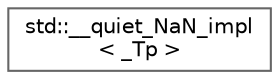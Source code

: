 digraph "Graphical Class Hierarchy"
{
 // LATEX_PDF_SIZE
  bgcolor="transparent";
  edge [fontname=Helvetica,fontsize=10,labelfontname=Helvetica,labelfontsize=10];
  node [fontname=Helvetica,fontsize=10,shape=box,height=0.2,width=0.4];
  rankdir="LR";
  Node0 [id="Node000000",label="std::__quiet_NaN_impl\l\< _Tp \>",height=0.2,width=0.4,color="grey40", fillcolor="white", style="filled",URL="$structstd_1_1____quiet___na_n__impl.html",tooltip=" "];
}
